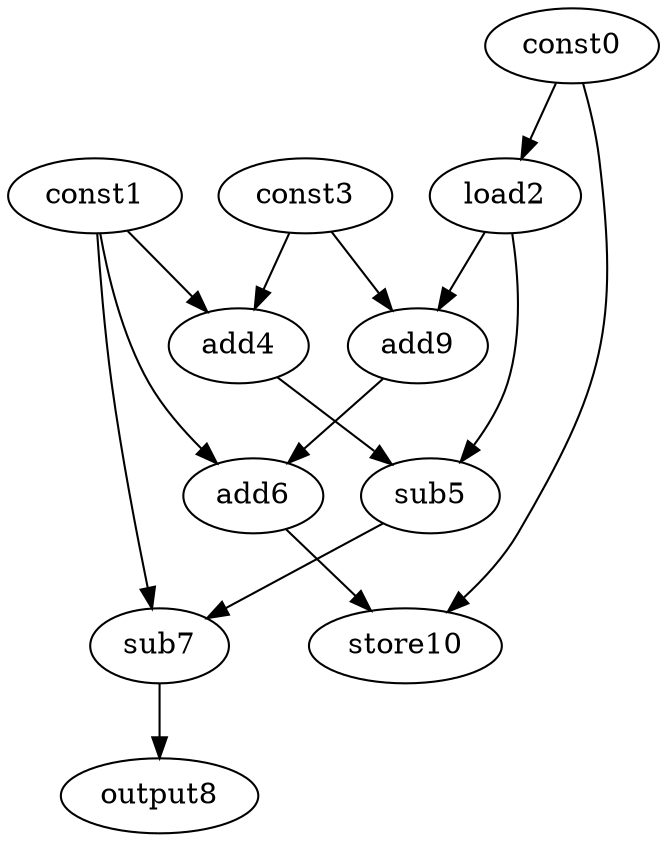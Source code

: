 digraph G { 
const0[opcode=const]; 
const1[opcode=const]; 
load2[opcode=load]; 
const3[opcode=const]; 
add4[opcode=add]; 
sub5[opcode=sub]; 
add6[opcode=add]; 
sub7[opcode=sub]; 
output8[opcode=output]; 
add9[opcode=add]; 
store10[opcode=store]; 
const0->load2[operand=0];
const1->add4[operand=0];
const3->add4[operand=1];
load2->sub5[operand=0];
add4->sub5[operand=1];
load2->add9[operand=0];
const3->add9[operand=1];
const1->add6[operand=0];
add9->add6[operand=1];
const1->sub7[operand=0];
sub5->sub7[operand=1];
sub7->output8[operand=0];
const0->store10[operand=0];
add6->store10[operand=1];
}

